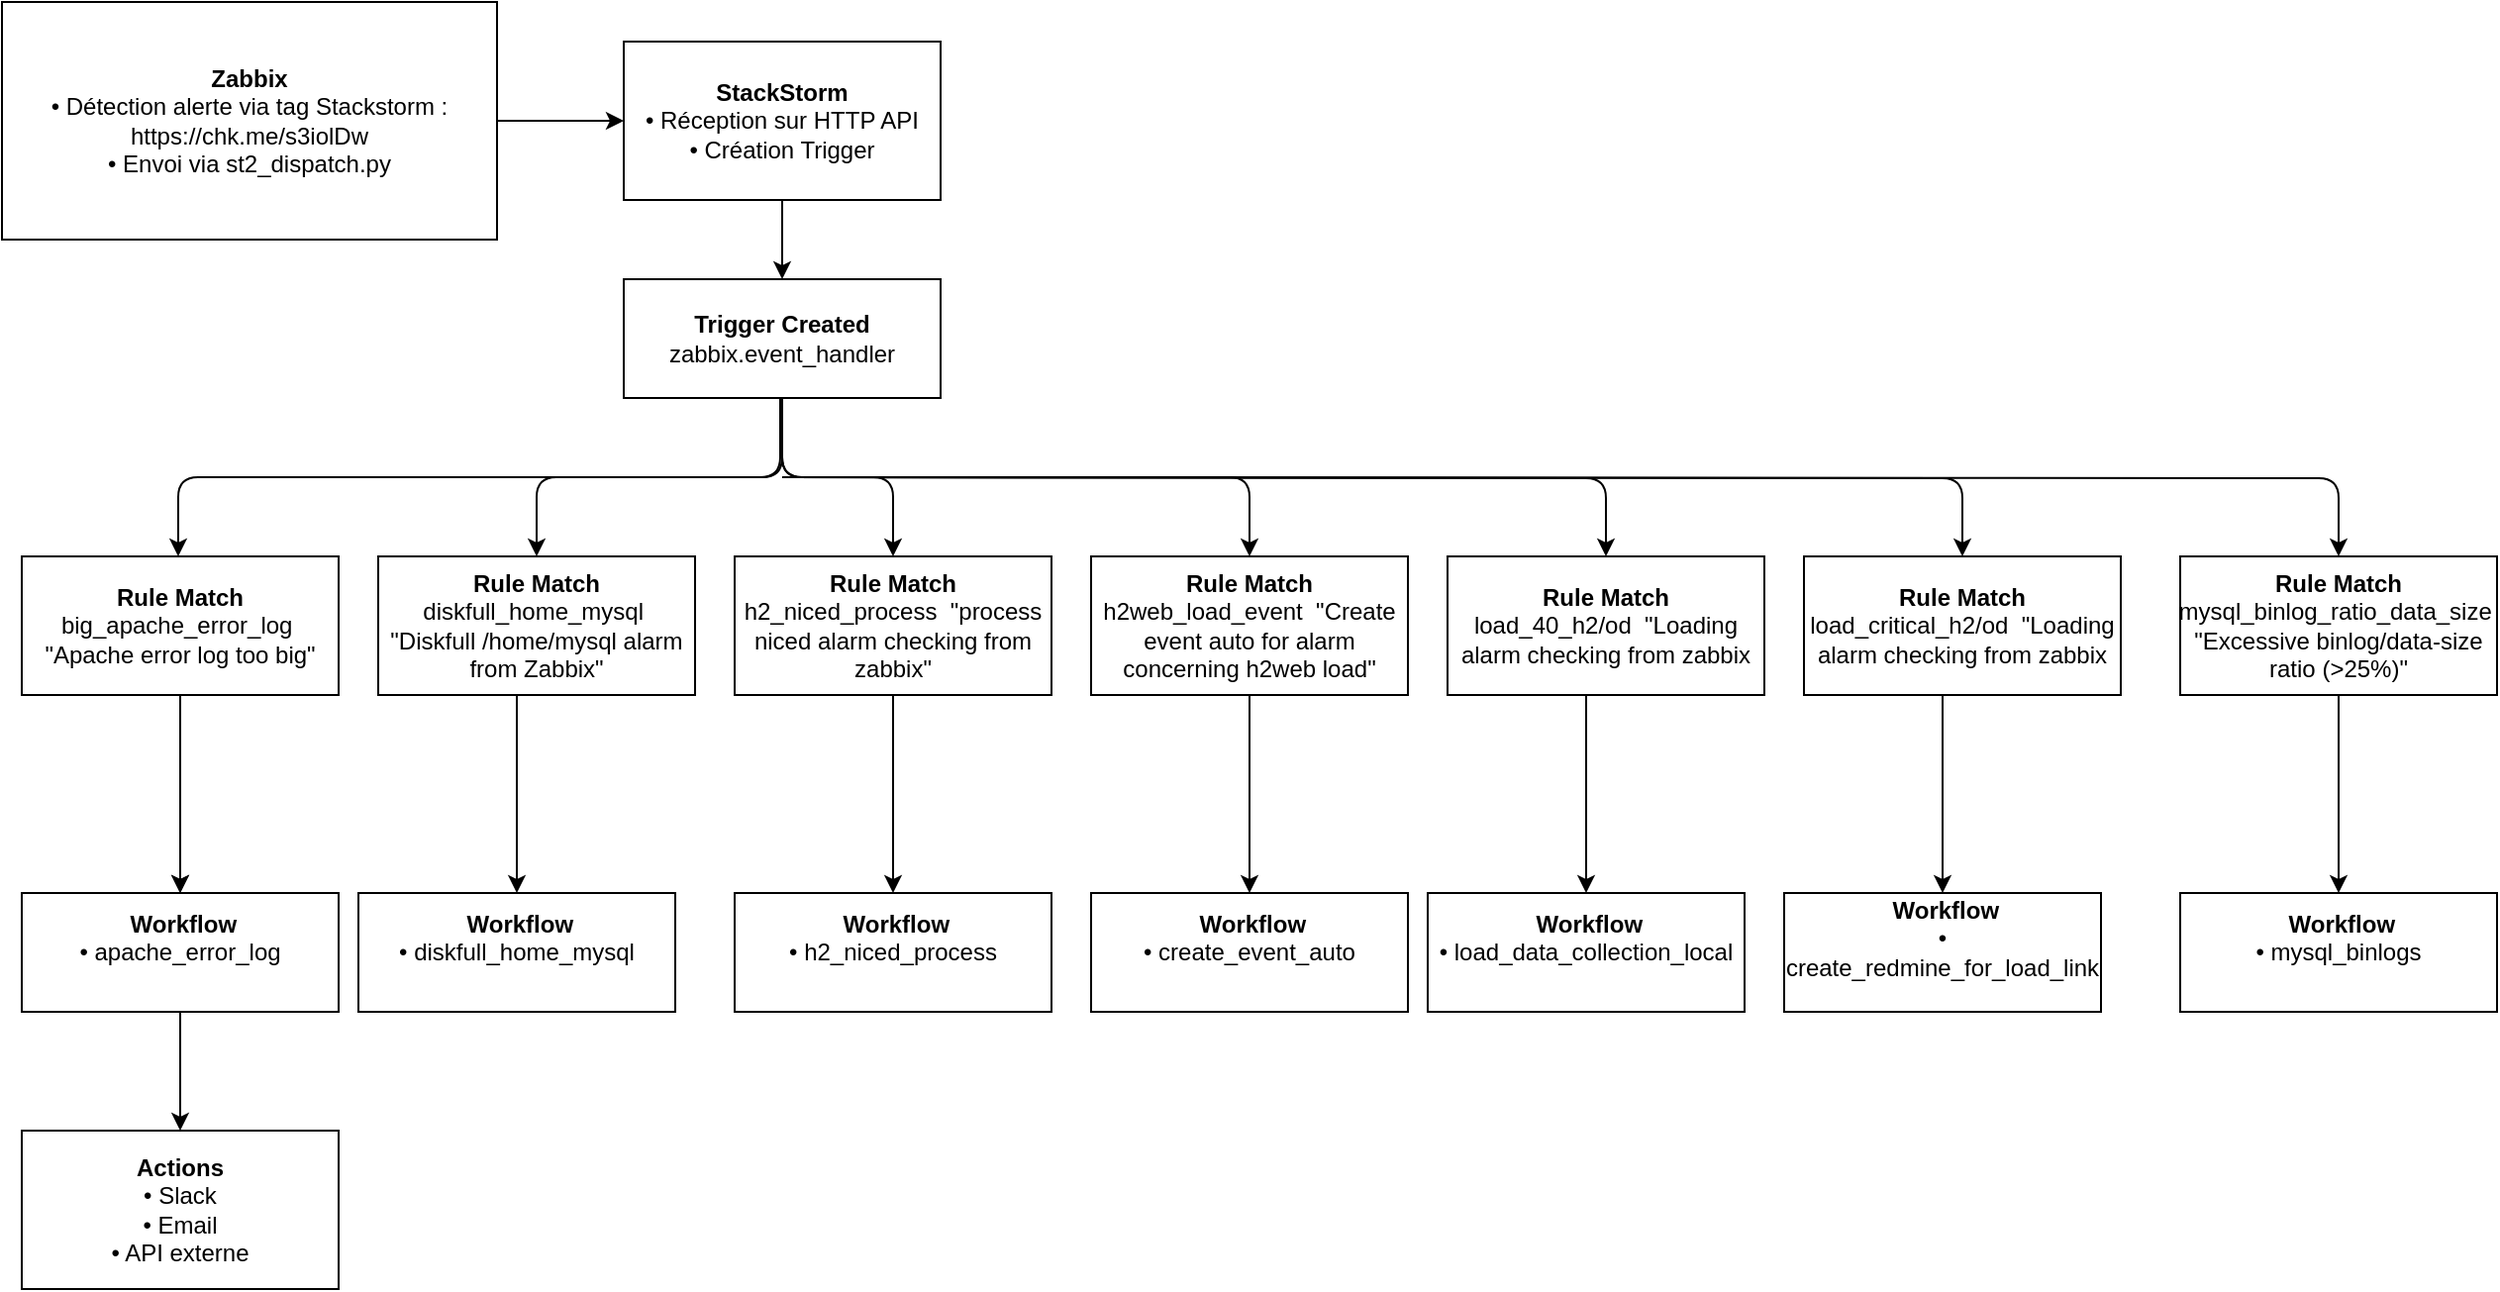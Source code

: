 <mxfile version="28.2.7">
  <diagram id="piw0kPCdBCEwt9jDl069" name="Page-1">
    <mxGraphModel dx="959" dy="903" grid="1" gridSize="10" guides="1" tooltips="1" connect="1" arrows="1" fold="1" page="1" pageScale="1" pageWidth="827" pageHeight="1169" background="#ffffff" math="0" shadow="0">
      <root>
        <mxCell id="0" />
        <mxCell id="1" parent="0" />
        <mxCell id="2" value="&lt;b&gt;Zabbix&lt;/b&gt;&lt;br&gt;• Détection alerte via tag Stackstorm :&lt;br&gt;https://chk.me/s3iolDw&lt;br&gt;• Envoi via st2_dispatch.py" style="rounded=0;whiteSpace=wrap;html=1;" parent="1" vertex="1">
          <mxGeometry x="20" y="50" width="250" height="120" as="geometry" />
        </mxCell>
        <mxCell id="3" value="" style="endArrow=classic;html=1;exitX=1;exitY=0.5;entryX=0;entryY=0.5;" parent="1" source="2" target="4" edge="1">
          <mxGeometry width="50" height="50" relative="1" as="geometry">
            <mxPoint x="100" y="210" as="sourcePoint" />
            <mxPoint x="320" y="120" as="targetPoint" />
          </mxGeometry>
        </mxCell>
        <mxCell id="4" value="&lt;b&gt;StackStorm&lt;/b&gt;&lt;br&gt;• Réception sur HTTP API&lt;br&gt;• Création Trigger" style="rounded=0;whiteSpace=wrap;html=1;" parent="1" vertex="1">
          <mxGeometry x="334" y="70" width="160" height="80" as="geometry" />
        </mxCell>
        <mxCell id="5" value="" style="endArrow=classic;html=1;exitX=0.5;exitY=1;entryX=0.5;entryY=0;" parent="1" source="4" target="6" edge="1">
          <mxGeometry width="50" height="50" relative="1" as="geometry">
            <mxPoint x="100" y="210" as="sourcePoint" />
            <mxPoint x="150" y="160" as="targetPoint" />
          </mxGeometry>
        </mxCell>
        <mxCell id="6" value="&lt;b&gt;Trigger Created&lt;/b&gt;&lt;br&gt;zabbix.event_handler" style="rounded=0;whiteSpace=wrap;html=1;" parent="1" vertex="1">
          <mxGeometry x="334" y="190" width="160" height="60" as="geometry" />
        </mxCell>
        <mxCell id="7" value="" style="endArrow=classic;html=1;exitX=0.5;exitY=1;entryX=0.5;entryY=0;edgeStyle=orthogonalEdgeStyle;" parent="1" edge="1">
          <mxGeometry width="50" height="50" relative="1" as="geometry">
            <mxPoint x="413" y="250" as="sourcePoint" />
            <mxPoint x="109" y="330" as="targetPoint" />
            <Array as="points">
              <mxPoint x="413" y="290" />
              <mxPoint x="109" y="290" />
            </Array>
          </mxGeometry>
        </mxCell>
        <mxCell id="8" value="&lt;b&gt;Rule Match&lt;/b&gt;&lt;br&gt;big_apache_error_log&amp;nbsp; &quot;Apache error log too big&quot;" style="rounded=0;whiteSpace=wrap;html=1;" parent="1" vertex="1">
          <mxGeometry x="30" y="330" width="160" height="70" as="geometry" />
        </mxCell>
        <mxCell id="9" value="" style="endArrow=classic;html=1;exitX=0.5;exitY=1;entryX=0.5;entryY=0;" parent="1" source="8" target="10" edge="1">
          <mxGeometry width="50" height="50" relative="1" as="geometry">
            <mxPoint x="100" y="450" as="sourcePoint" />
            <mxPoint x="150" y="400" as="targetPoint" />
          </mxGeometry>
        </mxCell>
        <mxCell id="10" value="&lt;b&gt;&amp;nbsp;Workflow&lt;/b&gt;&lt;br&gt;&lt;div&gt;• apache_error_log&lt;br&gt;&lt;br&gt;&lt;/div&gt;" style="rounded=0;whiteSpace=wrap;html=1;" parent="1" vertex="1">
          <mxGeometry x="30" y="500" width="160" height="60" as="geometry" />
        </mxCell>
        <mxCell id="11" value="" style="endArrow=classic;html=1;exitX=0.5;exitY=1;entryX=0.5;entryY=0;" parent="1" source="10" target="12" edge="1">
          <mxGeometry width="50" height="50" relative="1" as="geometry">
            <mxPoint x="100" y="570" as="sourcePoint" />
            <mxPoint x="150" y="520" as="targetPoint" />
          </mxGeometry>
        </mxCell>
        <mxCell id="12" value="&lt;b&gt;Actions&lt;/b&gt;&lt;br&gt;• Slack&lt;br&gt;• Email&lt;br&gt;• API externe" style="rounded=0;whiteSpace=wrap;html=1;" parent="1" vertex="1">
          <mxGeometry x="30" y="620" width="160" height="80" as="geometry" />
        </mxCell>
        <mxCell id="ASt8sQsPUcLw21a-NTkj-12" value="&lt;b&gt;Rule Match&lt;/b&gt;&lt;br&gt;diskfull_home_mysql&amp;nbsp; &quot;Diskfull /home/mysql alarm from Zabbix&quot;" style="rounded=0;whiteSpace=wrap;html=1;" vertex="1" parent="1">
          <mxGeometry x="210" y="330" width="160" height="70" as="geometry" />
        </mxCell>
        <mxCell id="ASt8sQsPUcLw21a-NTkj-13" value="&lt;b&gt;Rule Match&lt;/b&gt;&lt;br&gt;h2_niced_process&amp;nbsp; &quot;process niced alarm checking from zabbix&quot;" style="rounded=0;whiteSpace=wrap;html=1;" vertex="1" parent="1">
          <mxGeometry x="390" y="330" width="160" height="70" as="geometry" />
        </mxCell>
        <mxCell id="ASt8sQsPUcLw21a-NTkj-14" value="&lt;b&gt;Rule Match&lt;/b&gt;&lt;br&gt;h2web_load_event&amp;nbsp; &quot;Create event auto for alarm concerning h2web load&quot;" style="rounded=0;whiteSpace=wrap;html=1;" vertex="1" parent="1">
          <mxGeometry x="570" y="330" width="160" height="70" as="geometry" />
        </mxCell>
        <mxCell id="ASt8sQsPUcLw21a-NTkj-15" value="&lt;b&gt;Rule Match&lt;/b&gt;&lt;br&gt;load_40_h2/od&amp;nbsp; &quot;Loading alarm checking from zabbix" style="rounded=0;whiteSpace=wrap;html=1;" vertex="1" parent="1">
          <mxGeometry x="750" y="330" width="160" height="70" as="geometry" />
        </mxCell>
        <mxCell id="ASt8sQsPUcLw21a-NTkj-16" value="" style="endArrow=classic;html=1;exitX=0.5;exitY=1;entryX=0.5;entryY=0;entryDx=0;entryDy=0;edgeStyle=orthogonalEdgeStyle;" edge="1" parent="1" source="6" target="ASt8sQsPUcLw21a-NTkj-12">
          <mxGeometry width="50" height="50" relative="1" as="geometry">
            <mxPoint x="100" y="330" as="sourcePoint" />
            <mxPoint x="150" y="280" as="targetPoint" />
          </mxGeometry>
        </mxCell>
        <mxCell id="ASt8sQsPUcLw21a-NTkj-17" value="" style="endArrow=classic;html=1;exitX=0.5;exitY=1;entryX=0.5;entryY=0;entryDx=0;entryDy=0;edgeStyle=orthogonalEdgeStyle;" edge="1" parent="1" source="6" target="ASt8sQsPUcLw21a-NTkj-13">
          <mxGeometry width="50" height="50" relative="1" as="geometry">
            <mxPoint x="100" y="330" as="sourcePoint" />
            <mxPoint x="150" y="280" as="targetPoint" />
          </mxGeometry>
        </mxCell>
        <mxCell id="ASt8sQsPUcLw21a-NTkj-18" value="" style="endArrow=classic;html=1;exitX=0.5;exitY=1;entryX=0.5;entryY=0;entryDx=0;entryDy=0;edgeStyle=orthogonalEdgeStyle;" edge="1" parent="1" source="6" target="ASt8sQsPUcLw21a-NTkj-14">
          <mxGeometry width="50" height="50" relative="1" as="geometry">
            <mxPoint x="100" y="330" as="sourcePoint" />
            <mxPoint x="150" y="280" as="targetPoint" />
          </mxGeometry>
        </mxCell>
        <mxCell id="ASt8sQsPUcLw21a-NTkj-19" value="" style="endArrow=classic;html=1;exitX=0.5;exitY=1;edgeStyle=orthogonalEdgeStyle;entryX=0.5;entryY=0;entryDx=0;entryDy=0;" edge="1" parent="1" target="ASt8sQsPUcLw21a-NTkj-15">
          <mxGeometry width="50" height="50" relative="1" as="geometry">
            <mxPoint x="414" y="290" as="sourcePoint" />
            <mxPoint x="830" y="310" as="targetPoint" />
          </mxGeometry>
        </mxCell>
        <mxCell id="ASt8sQsPUcLw21a-NTkj-21" value="&lt;b&gt;Rule Match&lt;/b&gt;&lt;br&gt;mysql_binlog_ratio_data_size&amp;nbsp; &quot;Excessive binlog/data-size ratio (&amp;gt;25%)&quot;" style="rounded=0;whiteSpace=wrap;html=1;" vertex="1" parent="1">
          <mxGeometry x="1120" y="330" width="160" height="70" as="geometry" />
        </mxCell>
        <mxCell id="ASt8sQsPUcLw21a-NTkj-22" value="&lt;b&gt;Rule Match&lt;/b&gt;&lt;br&gt;load_critical_h2/od&amp;nbsp; &quot;Loading alarm checking from zabbix" style="rounded=0;whiteSpace=wrap;html=1;" vertex="1" parent="1">
          <mxGeometry x="930" y="330" width="160" height="70" as="geometry" />
        </mxCell>
        <mxCell id="ASt8sQsPUcLw21a-NTkj-26" value="" style="endArrow=classic;html=1;exitX=0.5;exitY=1;edgeStyle=orthogonalEdgeStyle;entryX=0.5;entryY=0;entryDx=0;entryDy=0;" edge="1" parent="1" target="ASt8sQsPUcLw21a-NTkj-22">
          <mxGeometry width="50" height="50" relative="1" as="geometry">
            <mxPoint x="414" y="290" as="sourcePoint" />
            <mxPoint x="830" y="310" as="targetPoint" />
          </mxGeometry>
        </mxCell>
        <mxCell id="ASt8sQsPUcLw21a-NTkj-27" value="" style="endArrow=classic;html=1;exitX=0.5;exitY=1;edgeStyle=orthogonalEdgeStyle;entryX=0.5;entryY=0;entryDx=0;entryDy=0;" edge="1" parent="1" target="ASt8sQsPUcLw21a-NTkj-21">
          <mxGeometry width="50" height="50" relative="1" as="geometry">
            <mxPoint x="414" y="290" as="sourcePoint" />
            <mxPoint x="830" y="310" as="targetPoint" />
          </mxGeometry>
        </mxCell>
        <mxCell id="ASt8sQsPUcLw21a-NTkj-32" value="" style="endArrow=classic;html=1;exitX=0.5;exitY=1;entryX=0.5;entryY=0;exitDx=0;exitDy=0;" edge="1" parent="1" source="8" target="10">
          <mxGeometry width="50" height="50" relative="1" as="geometry">
            <mxPoint x="100" y="450" as="sourcePoint" />
            <mxPoint x="150" y="400" as="targetPoint" />
          </mxGeometry>
        </mxCell>
        <mxCell id="ASt8sQsPUcLw21a-NTkj-34" value="&lt;b&gt;&amp;nbsp;Workflow&lt;/b&gt;&lt;br&gt;&lt;div&gt;• diskfull_home_mysql&lt;br&gt;&lt;br&gt;&lt;/div&gt;" style="rounded=0;whiteSpace=wrap;html=1;" vertex="1" parent="1">
          <mxGeometry x="200" y="500" width="160" height="60" as="geometry" />
        </mxCell>
        <mxCell id="ASt8sQsPUcLw21a-NTkj-35" value="" style="endArrow=classic;html=1;exitX=0.5;exitY=1;entryX=0.5;entryY=0;exitDx=0;exitDy=0;" edge="1" parent="1" target="ASt8sQsPUcLw21a-NTkj-34">
          <mxGeometry width="50" height="50" relative="1" as="geometry">
            <mxPoint x="280" y="400" as="sourcePoint" />
            <mxPoint x="320" y="400" as="targetPoint" />
          </mxGeometry>
        </mxCell>
        <mxCell id="ASt8sQsPUcLw21a-NTkj-36" value="&lt;b&gt;&amp;nbsp;Workflow&lt;/b&gt;&lt;br&gt;&lt;div&gt;• h2_niced_process&lt;br&gt;&lt;br&gt;&lt;/div&gt;" style="rounded=0;whiteSpace=wrap;html=1;" vertex="1" parent="1">
          <mxGeometry x="390" y="500" width="160" height="60" as="geometry" />
        </mxCell>
        <mxCell id="ASt8sQsPUcLw21a-NTkj-37" value="" style="endArrow=classic;html=1;exitX=0.5;exitY=1;entryX=0.5;entryY=0;exitDx=0;exitDy=0;" edge="1" parent="1" target="ASt8sQsPUcLw21a-NTkj-36">
          <mxGeometry width="50" height="50" relative="1" as="geometry">
            <mxPoint x="470" y="400" as="sourcePoint" />
            <mxPoint x="510" y="400" as="targetPoint" />
          </mxGeometry>
        </mxCell>
        <mxCell id="ASt8sQsPUcLw21a-NTkj-38" value="&lt;b&gt;&amp;nbsp;Workflow&lt;/b&gt;&lt;br&gt;&lt;div&gt;• create_event_auto&lt;br&gt;&lt;br&gt;&lt;/div&gt;" style="rounded=0;whiteSpace=wrap;html=1;" vertex="1" parent="1">
          <mxGeometry x="570" y="500" width="160" height="60" as="geometry" />
        </mxCell>
        <mxCell id="ASt8sQsPUcLw21a-NTkj-39" value="" style="endArrow=classic;html=1;exitX=0.5;exitY=1;entryX=0.5;entryY=0;exitDx=0;exitDy=0;" edge="1" parent="1" target="ASt8sQsPUcLw21a-NTkj-38">
          <mxGeometry width="50" height="50" relative="1" as="geometry">
            <mxPoint x="650" y="400" as="sourcePoint" />
            <mxPoint x="690" y="400" as="targetPoint" />
          </mxGeometry>
        </mxCell>
        <mxCell id="ASt8sQsPUcLw21a-NTkj-40" value="&lt;b&gt;&amp;nbsp;Workflow&lt;/b&gt;&lt;br&gt;&lt;div&gt;• load_data_collection_local&lt;br&gt;&lt;br&gt;&lt;/div&gt;" style="rounded=0;whiteSpace=wrap;html=1;" vertex="1" parent="1">
          <mxGeometry x="740" y="500" width="160" height="60" as="geometry" />
        </mxCell>
        <mxCell id="ASt8sQsPUcLw21a-NTkj-41" value="" style="endArrow=classic;html=1;exitX=0.5;exitY=1;entryX=0.5;entryY=0;exitDx=0;exitDy=0;" edge="1" parent="1" target="ASt8sQsPUcLw21a-NTkj-40">
          <mxGeometry width="50" height="50" relative="1" as="geometry">
            <mxPoint x="820" y="400" as="sourcePoint" />
            <mxPoint x="860" y="400" as="targetPoint" />
          </mxGeometry>
        </mxCell>
        <mxCell id="ASt8sQsPUcLw21a-NTkj-42" value="&lt;b&gt;&amp;nbsp;Workflow&lt;/b&gt;&lt;br&gt;&lt;div&gt;• create_redmine_for_load_link&lt;br&gt;&lt;br&gt;&lt;/div&gt;" style="rounded=0;whiteSpace=wrap;html=1;" vertex="1" parent="1">
          <mxGeometry x="920" y="500" width="160" height="60" as="geometry" />
        </mxCell>
        <mxCell id="ASt8sQsPUcLw21a-NTkj-43" value="" style="endArrow=classic;html=1;exitX=0.5;exitY=1;entryX=0.5;entryY=0;exitDx=0;exitDy=0;" edge="1" parent="1" target="ASt8sQsPUcLw21a-NTkj-42">
          <mxGeometry width="50" height="50" relative="1" as="geometry">
            <mxPoint x="1000" y="400" as="sourcePoint" />
            <mxPoint x="1040" y="400" as="targetPoint" />
          </mxGeometry>
        </mxCell>
        <mxCell id="ASt8sQsPUcLw21a-NTkj-44" value="&lt;b&gt;&amp;nbsp;Workflow&lt;/b&gt;&lt;br&gt;&lt;div&gt;• mysql_binlogs&lt;br&gt;&lt;br&gt;&lt;/div&gt;" style="rounded=0;whiteSpace=wrap;html=1;" vertex="1" parent="1">
          <mxGeometry x="1120" y="500" width="160" height="60" as="geometry" />
        </mxCell>
        <mxCell id="ASt8sQsPUcLw21a-NTkj-45" value="" style="endArrow=classic;html=1;exitX=0.5;exitY=1;entryX=0.5;entryY=0;exitDx=0;exitDy=0;" edge="1" parent="1" target="ASt8sQsPUcLw21a-NTkj-44">
          <mxGeometry width="50" height="50" relative="1" as="geometry">
            <mxPoint x="1200" y="400" as="sourcePoint" />
            <mxPoint x="1240" y="400" as="targetPoint" />
          </mxGeometry>
        </mxCell>
      </root>
    </mxGraphModel>
  </diagram>
</mxfile>

